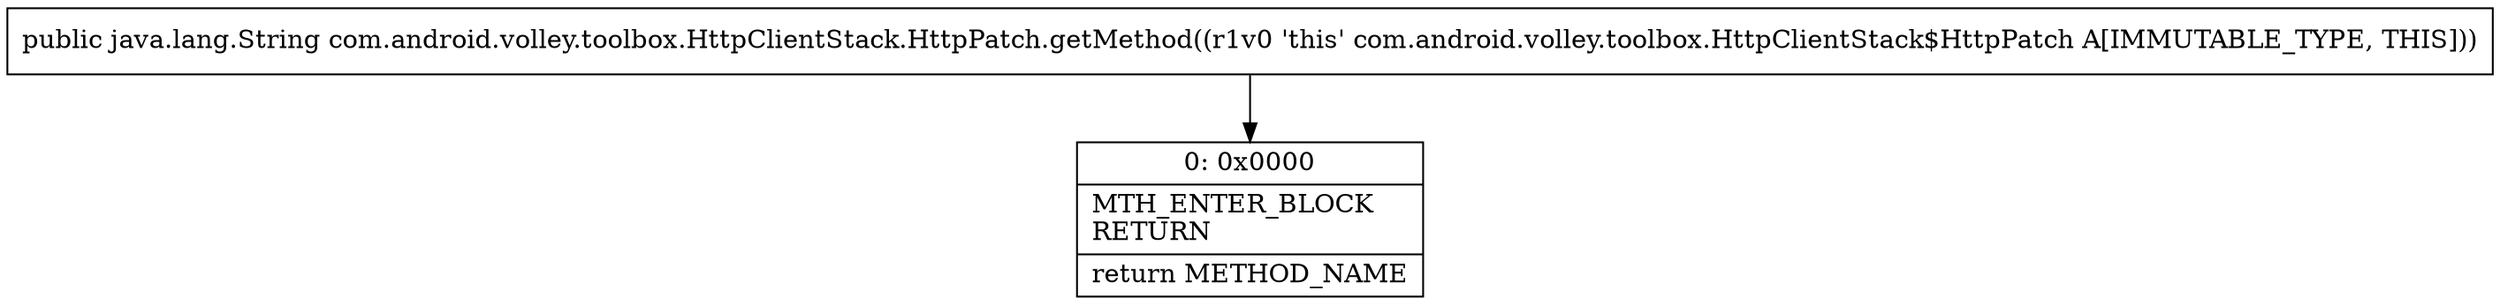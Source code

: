 digraph "CFG forcom.android.volley.toolbox.HttpClientStack.HttpPatch.getMethod()Ljava\/lang\/String;" {
Node_0 [shape=record,label="{0\:\ 0x0000|MTH_ENTER_BLOCK\lRETURN\l|return METHOD_NAME\l}"];
MethodNode[shape=record,label="{public java.lang.String com.android.volley.toolbox.HttpClientStack.HttpPatch.getMethod((r1v0 'this' com.android.volley.toolbox.HttpClientStack$HttpPatch A[IMMUTABLE_TYPE, THIS])) }"];
MethodNode -> Node_0;
}

